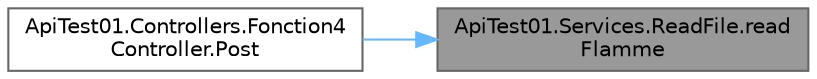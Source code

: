 digraph "ApiTest01.Services.ReadFile.readFlamme"
{
 // LATEX_PDF_SIZE
  bgcolor="transparent";
  edge [fontname=Helvetica,fontsize=10,labelfontname=Helvetica,labelfontsize=10];
  node [fontname=Helvetica,fontsize=10,shape=box,height=0.2,width=0.4];
  rankdir="RL";
  Node1 [id="Node000001",label="ApiTest01.Services.ReadFile.read\lFlamme",height=0.2,width=0.4,color="gray40", fillcolor="grey60", style="filled", fontcolor="black",tooltip="reads the flamme."];
  Node1 -> Node2 [id="edge1_Node000001_Node000002",dir="back",color="steelblue1",style="solid",tooltip=" "];
  Node2 [id="Node000002",label="ApiTest01.Controllers.Fonction4\lController.Post",height=0.2,width=0.4,color="grey40", fillcolor="white", style="filled",URL="$class_api_test01_1_1_controllers_1_1_fonction4_controller.html#abe9f4a7ae3786762399bf7504ee67d24",tooltip="Post a list of list of list of double."];
}

